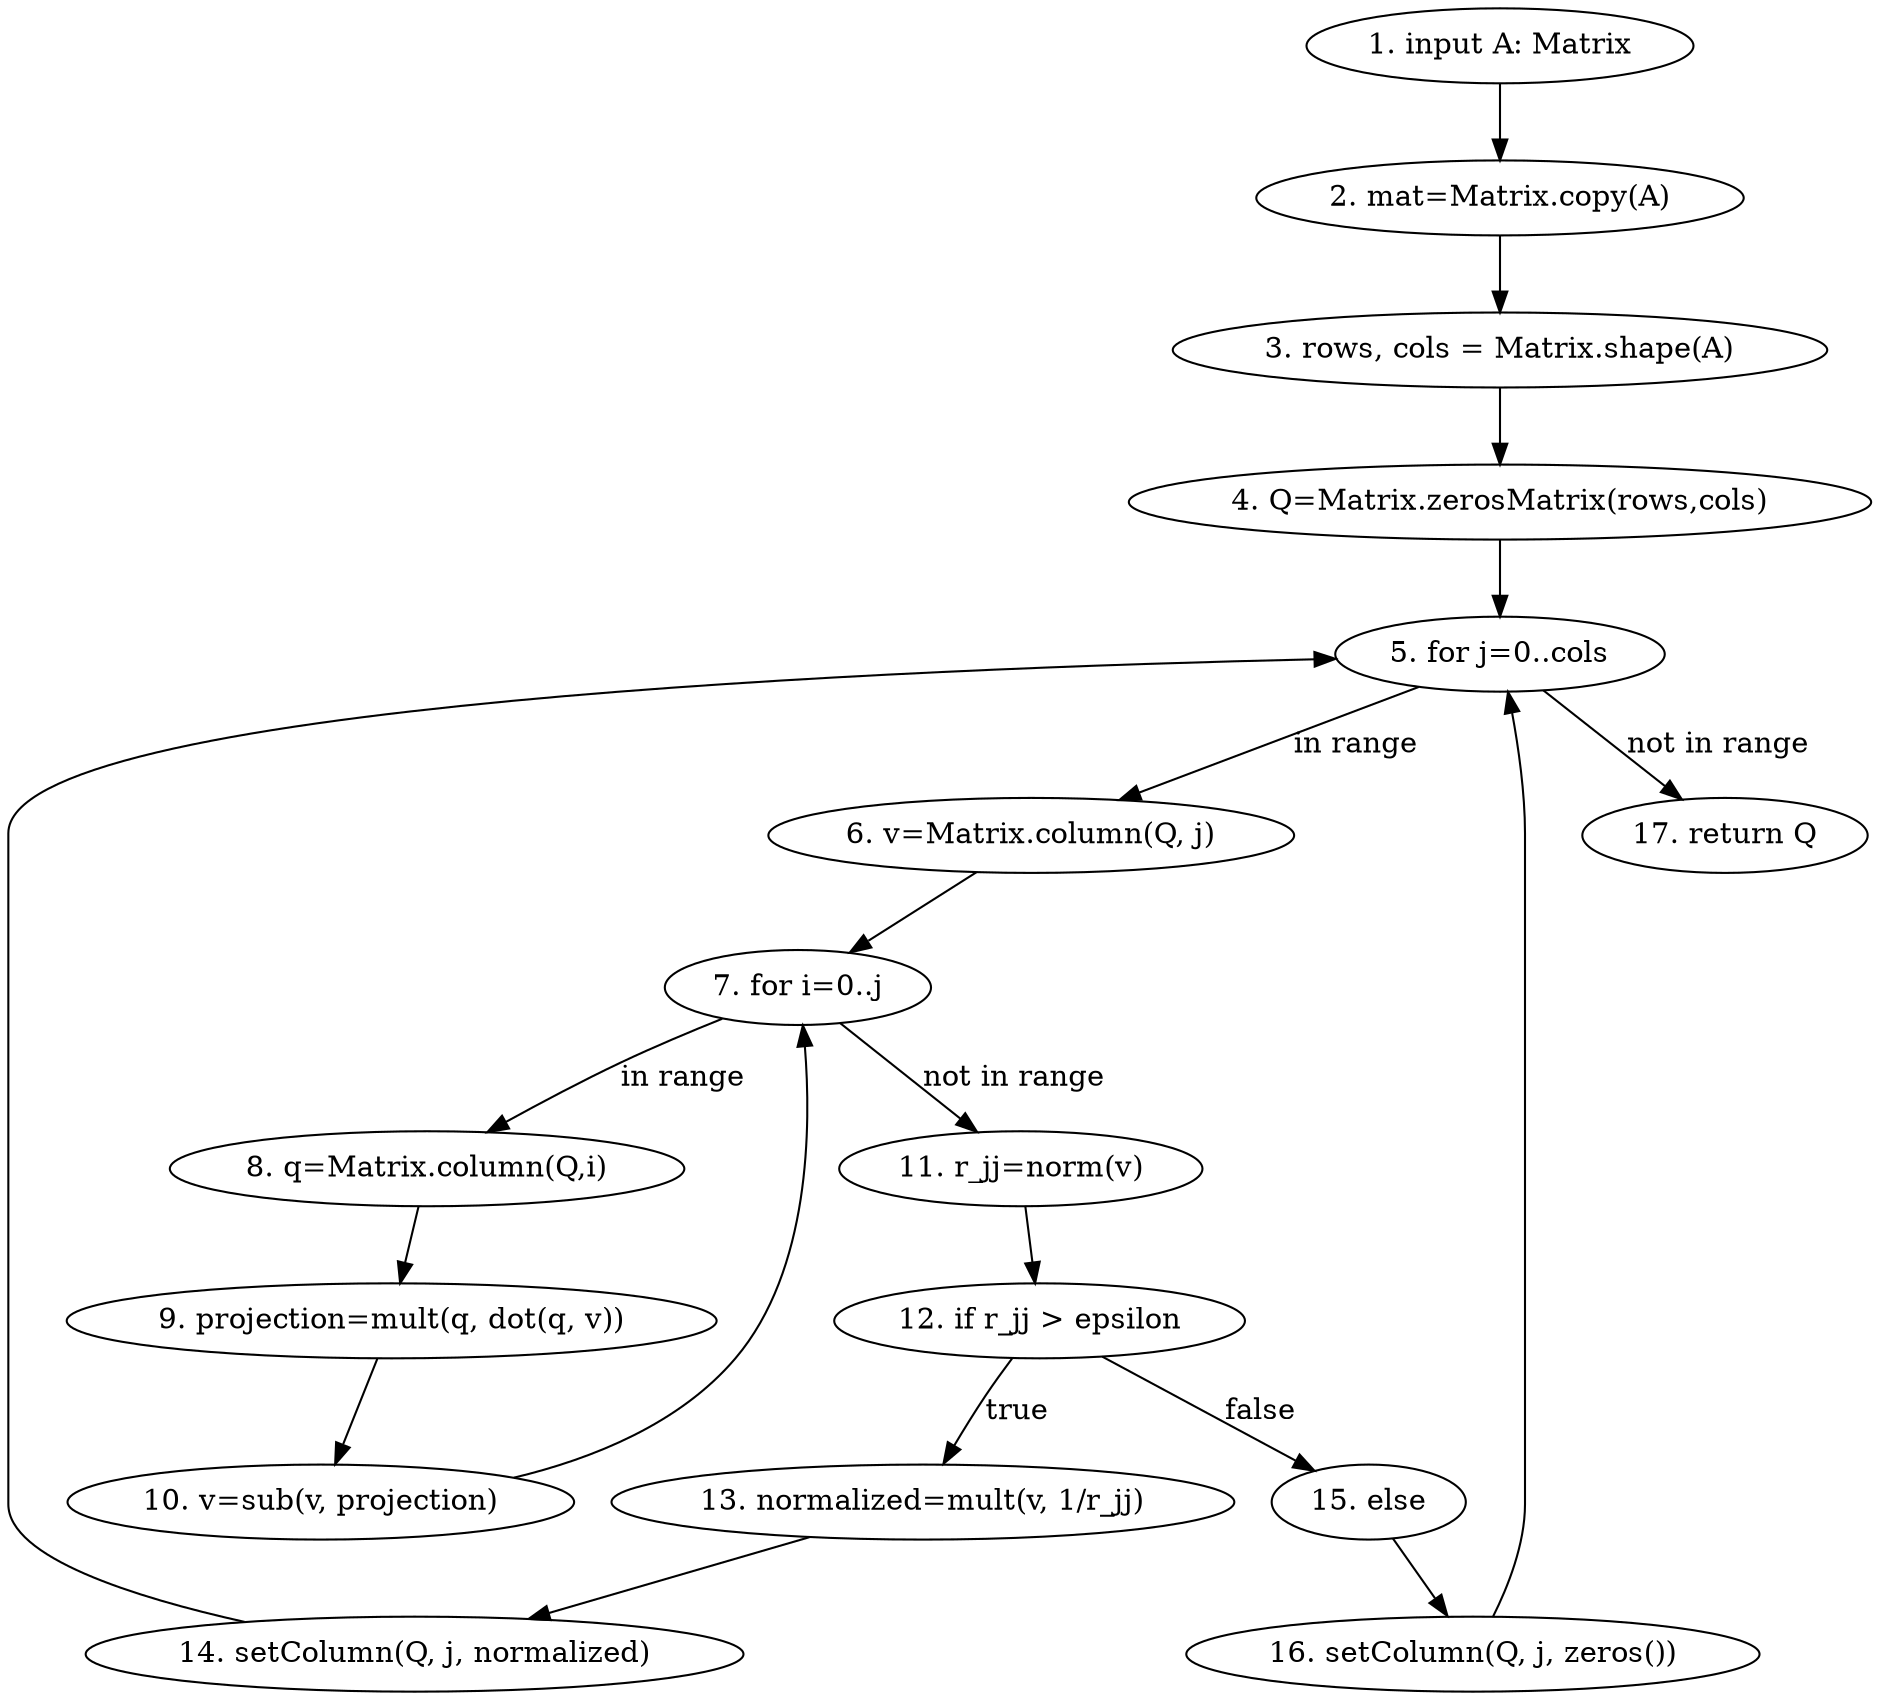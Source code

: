 digraph G {
    INP [label="1. input A: Matrix"]
    SET0 [label="2. mat=Matrix.copy(A)"]
    SET1 [label="3. rows, cols = Matrix.shape(A)"]
    SET2 [label="4. Q=Matrix.zerosMatrix(rows,cols)"]
    FOR_EXT [label="5. for j=0..cols"]
    SET3 [label="6. v=Matrix.column(Q, j)"]
    FOR_INN [label="7. for i=0..j"]
    SET4 [label="8. q=Matrix.column(Q,i)"]
    SET5 [label="9. projection=mult(q, dot(q, v))"]
    SET6 [label="10. v=sub(v, projection)"]
    SET7 [label="11. r_jj=norm(v)"]
    IF [label="12. if r_jj > epsilon"]
    SET8 [label="13. normalized=mult(v, 1/r_jj)"]
    SET9 [label="14. setColumn(Q, j, normalized)"]
    ELSE [label="15. else"]
    SET10 [label="16. setColumn(Q, j, zeros())"]
    RET [label="17. return Q"]

    INP -> SET0 -> SET1 -> SET2 -> FOR_EXT
    FOR_EXT -> SET3 [label="in range"]
    FOR_EXT -> RET [label="not in range"]

    SET3 -> FOR_INN 
    FOR_INN -> SET4 [label="in range"]
    SET4 -> SET5 -> SET6
    SET6 -> FOR_INN

    FOR_INN -> SET7 [label="not in range"]
    SET7 -> IF 
    IF -> SET8 [label="true"]
    SET8 -> SET9 -> FOR_EXT
    IF -> ELSE [label="false"]
    ELSE -> SET10 
    SET10 -> FOR_EXT

}